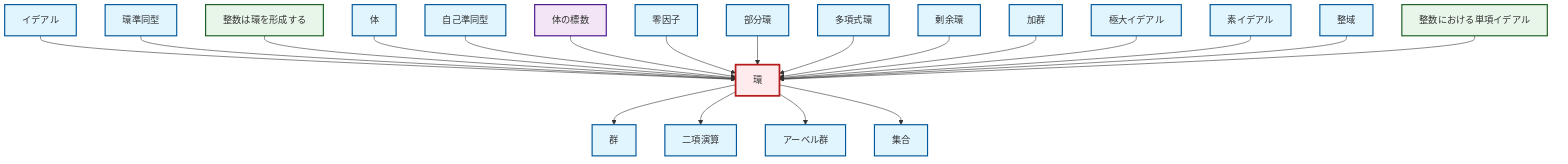 graph TD
    classDef definition fill:#e1f5fe,stroke:#01579b,stroke-width:2px
    classDef theorem fill:#f3e5f5,stroke:#4a148c,stroke-width:2px
    classDef axiom fill:#fff3e0,stroke:#e65100,stroke-width:2px
    classDef example fill:#e8f5e9,stroke:#1b5e20,stroke-width:2px
    classDef current fill:#ffebee,stroke:#b71c1c,stroke-width:3px
    def-group["群"]:::definition
    def-polynomial-ring["多項式環"]:::definition
    def-module["加群"]:::definition
    def-binary-operation["二項演算"]:::definition
    thm-field-characteristic["体の標数"]:::theorem
    def-endomorphism["自己準同型"]:::definition
    def-set["集合"]:::definition
    def-maximal-ideal["極大イデアル"]:::definition
    def-integral-domain["整域"]:::definition
    def-zero-divisor["零因子"]:::definition
    def-ring-homomorphism["環準同型"]:::definition
    def-ring["環"]:::definition
    def-quotient-ring["剰余環"]:::definition
    def-subring["部分環"]:::definition
    ex-principal-ideal["整数における単項イデアル"]:::example
    def-abelian-group["アーベル群"]:::definition
    def-field["体"]:::definition
    def-ideal["イデアル"]:::definition
    def-prime-ideal["素イデアル"]:::definition
    ex-integers-ring["整数は環を形成する"]:::example
    def-ideal --> def-ring
    def-ring-homomorphism --> def-ring
    ex-integers-ring --> def-ring
    def-ring --> def-group
    def-field --> def-ring
    def-ring --> def-binary-operation
    def-endomorphism --> def-ring
    thm-field-characteristic --> def-ring
    def-ring --> def-abelian-group
    def-zero-divisor --> def-ring
    def-subring --> def-ring
    def-polynomial-ring --> def-ring
    def-quotient-ring --> def-ring
    def-ring --> def-set
    def-module --> def-ring
    def-maximal-ideal --> def-ring
    def-prime-ideal --> def-ring
    def-integral-domain --> def-ring
    ex-principal-ideal --> def-ring
    class def-ring current
